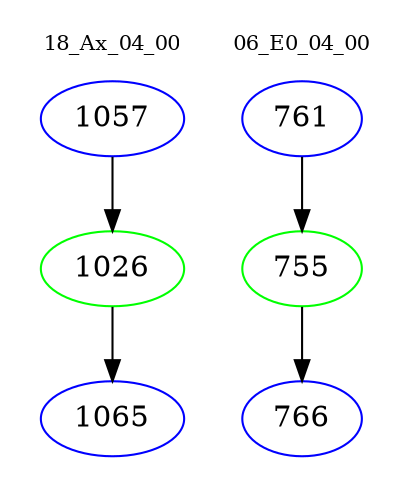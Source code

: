 digraph{
subgraph cluster_0 {
color = white
label = "18_Ax_04_00";
fontsize=10;
T0_1057 [label="1057", color="blue"]
T0_1057 -> T0_1026 [color="black"]
T0_1026 [label="1026", color="green"]
T0_1026 -> T0_1065 [color="black"]
T0_1065 [label="1065", color="blue"]
}
subgraph cluster_1 {
color = white
label = "06_E0_04_00";
fontsize=10;
T1_761 [label="761", color="blue"]
T1_761 -> T1_755 [color="black"]
T1_755 [label="755", color="green"]
T1_755 -> T1_766 [color="black"]
T1_766 [label="766", color="blue"]
}
}
